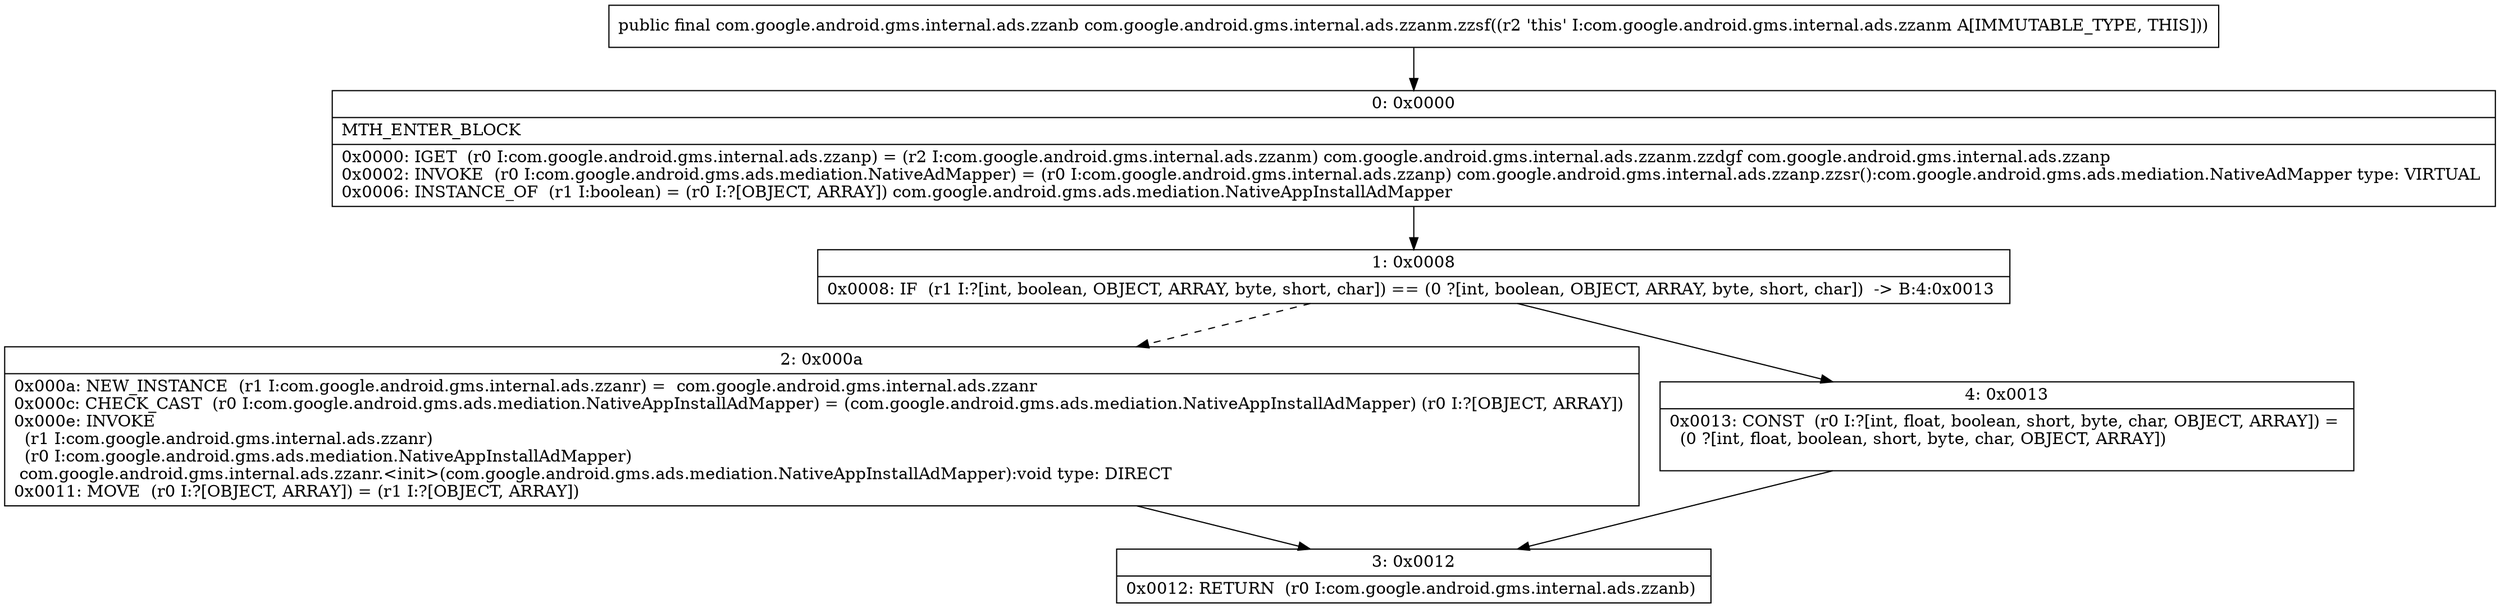 digraph "CFG forcom.google.android.gms.internal.ads.zzanm.zzsf()Lcom\/google\/android\/gms\/internal\/ads\/zzanb;" {
Node_0 [shape=record,label="{0\:\ 0x0000|MTH_ENTER_BLOCK\l|0x0000: IGET  (r0 I:com.google.android.gms.internal.ads.zzanp) = (r2 I:com.google.android.gms.internal.ads.zzanm) com.google.android.gms.internal.ads.zzanm.zzdgf com.google.android.gms.internal.ads.zzanp \l0x0002: INVOKE  (r0 I:com.google.android.gms.ads.mediation.NativeAdMapper) = (r0 I:com.google.android.gms.internal.ads.zzanp) com.google.android.gms.internal.ads.zzanp.zzsr():com.google.android.gms.ads.mediation.NativeAdMapper type: VIRTUAL \l0x0006: INSTANCE_OF  (r1 I:boolean) = (r0 I:?[OBJECT, ARRAY]) com.google.android.gms.ads.mediation.NativeAppInstallAdMapper \l}"];
Node_1 [shape=record,label="{1\:\ 0x0008|0x0008: IF  (r1 I:?[int, boolean, OBJECT, ARRAY, byte, short, char]) == (0 ?[int, boolean, OBJECT, ARRAY, byte, short, char])  \-\> B:4:0x0013 \l}"];
Node_2 [shape=record,label="{2\:\ 0x000a|0x000a: NEW_INSTANCE  (r1 I:com.google.android.gms.internal.ads.zzanr) =  com.google.android.gms.internal.ads.zzanr \l0x000c: CHECK_CAST  (r0 I:com.google.android.gms.ads.mediation.NativeAppInstallAdMapper) = (com.google.android.gms.ads.mediation.NativeAppInstallAdMapper) (r0 I:?[OBJECT, ARRAY]) \l0x000e: INVOKE  \l  (r1 I:com.google.android.gms.internal.ads.zzanr)\l  (r0 I:com.google.android.gms.ads.mediation.NativeAppInstallAdMapper)\l com.google.android.gms.internal.ads.zzanr.\<init\>(com.google.android.gms.ads.mediation.NativeAppInstallAdMapper):void type: DIRECT \l0x0011: MOVE  (r0 I:?[OBJECT, ARRAY]) = (r1 I:?[OBJECT, ARRAY]) \l}"];
Node_3 [shape=record,label="{3\:\ 0x0012|0x0012: RETURN  (r0 I:com.google.android.gms.internal.ads.zzanb) \l}"];
Node_4 [shape=record,label="{4\:\ 0x0013|0x0013: CONST  (r0 I:?[int, float, boolean, short, byte, char, OBJECT, ARRAY]) = \l  (0 ?[int, float, boolean, short, byte, char, OBJECT, ARRAY])\l \l}"];
MethodNode[shape=record,label="{public final com.google.android.gms.internal.ads.zzanb com.google.android.gms.internal.ads.zzanm.zzsf((r2 'this' I:com.google.android.gms.internal.ads.zzanm A[IMMUTABLE_TYPE, THIS])) }"];
MethodNode -> Node_0;
Node_0 -> Node_1;
Node_1 -> Node_2[style=dashed];
Node_1 -> Node_4;
Node_2 -> Node_3;
Node_4 -> Node_3;
}

